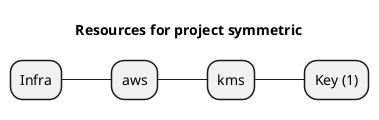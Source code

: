 @startmindmap
title Resources for project symmetric
skinparam monochrome true
+ Infra
++ aws
+++ kms
++++ Key (1)
@endmindmap